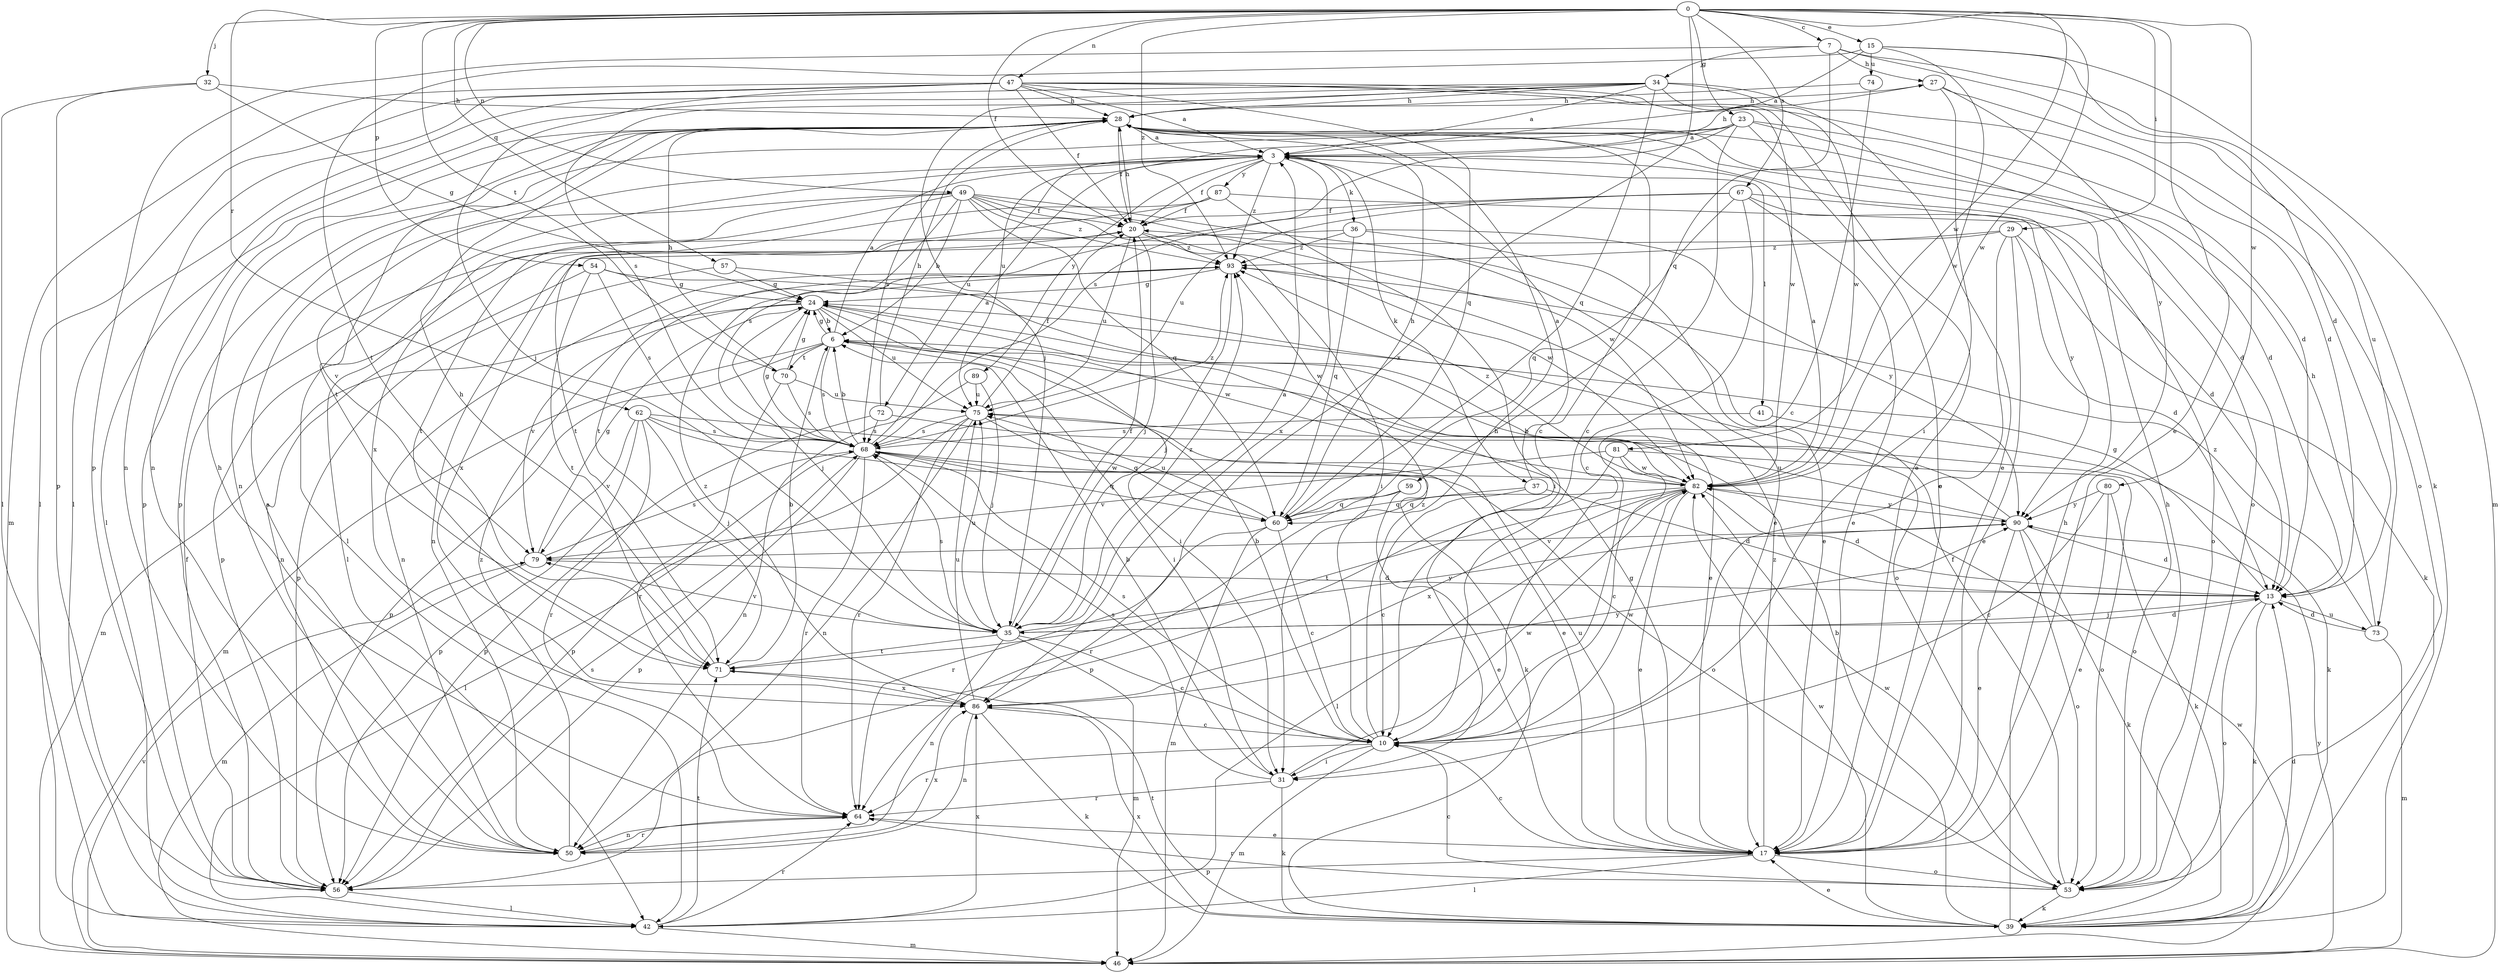 strict digraph  {
0;
3;
6;
7;
10;
13;
15;
17;
20;
23;
24;
27;
28;
29;
31;
32;
34;
35;
36;
37;
39;
41;
42;
46;
47;
49;
50;
53;
54;
56;
57;
59;
60;
62;
64;
67;
68;
70;
71;
72;
73;
74;
75;
79;
80;
81;
82;
86;
87;
89;
90;
93;
0 -> 7  [label=c];
0 -> 15  [label=e];
0 -> 17  [label=e];
0 -> 20  [label=f];
0 -> 23  [label=g];
0 -> 29  [label=i];
0 -> 32  [label=j];
0 -> 47  [label=n];
0 -> 49  [label=n];
0 -> 54  [label=p];
0 -> 57  [label=q];
0 -> 62  [label=r];
0 -> 67  [label=s];
0 -> 70  [label=t];
0 -> 80  [label=w];
0 -> 81  [label=w];
0 -> 82  [label=w];
0 -> 86  [label=x];
0 -> 93  [label=z];
3 -> 20  [label=f];
3 -> 27  [label=h];
3 -> 36  [label=k];
3 -> 37  [label=k];
3 -> 41  [label=l];
3 -> 42  [label=l];
3 -> 72  [label=u];
3 -> 86  [label=x];
3 -> 87  [label=y];
3 -> 89  [label=y];
3 -> 93  [label=z];
6 -> 3  [label=a];
6 -> 24  [label=g];
6 -> 31  [label=i];
6 -> 46  [label=m];
6 -> 56  [label=p];
6 -> 68  [label=s];
6 -> 70  [label=t];
7 -> 27  [label=h];
7 -> 34  [label=j];
7 -> 39  [label=k];
7 -> 56  [label=p];
7 -> 59  [label=q];
7 -> 73  [label=u];
10 -> 6  [label=b];
10 -> 28  [label=h];
10 -> 31  [label=i];
10 -> 46  [label=m];
10 -> 64  [label=r];
10 -> 68  [label=s];
10 -> 82  [label=w];
10 -> 93  [label=z];
13 -> 24  [label=g];
13 -> 35  [label=j];
13 -> 39  [label=k];
13 -> 53  [label=o];
13 -> 73  [label=u];
15 -> 3  [label=a];
15 -> 13  [label=d];
15 -> 46  [label=m];
15 -> 71  [label=t];
15 -> 74  [label=u];
15 -> 82  [label=w];
17 -> 10  [label=c];
17 -> 24  [label=g];
17 -> 42  [label=l];
17 -> 53  [label=o];
17 -> 56  [label=p];
17 -> 75  [label=u];
17 -> 93  [label=z];
20 -> 28  [label=h];
20 -> 35  [label=j];
20 -> 75  [label=u];
20 -> 82  [label=w];
20 -> 86  [label=x];
20 -> 93  [label=z];
23 -> 3  [label=a];
23 -> 10  [label=c];
23 -> 13  [label=d];
23 -> 17  [label=e];
23 -> 53  [label=o];
23 -> 56  [label=p];
23 -> 68  [label=s];
23 -> 75  [label=u];
24 -> 6  [label=b];
24 -> 17  [label=e];
24 -> 31  [label=i];
24 -> 35  [label=j];
24 -> 46  [label=m];
24 -> 75  [label=u];
24 -> 79  [label=v];
24 -> 82  [label=w];
27 -> 28  [label=h];
27 -> 31  [label=i];
27 -> 53  [label=o];
27 -> 90  [label=y];
28 -> 3  [label=a];
28 -> 10  [label=c];
28 -> 13  [label=d];
28 -> 20  [label=f];
28 -> 42  [label=l];
28 -> 50  [label=n];
28 -> 56  [label=p];
28 -> 68  [label=s];
28 -> 71  [label=t];
29 -> 10  [label=c];
29 -> 13  [label=d];
29 -> 17  [label=e];
29 -> 39  [label=k];
29 -> 50  [label=n];
29 -> 93  [label=z];
31 -> 6  [label=b];
31 -> 39  [label=k];
31 -> 64  [label=r];
31 -> 68  [label=s];
31 -> 82  [label=w];
32 -> 24  [label=g];
32 -> 28  [label=h];
32 -> 42  [label=l];
32 -> 56  [label=p];
34 -> 3  [label=a];
34 -> 13  [label=d];
34 -> 17  [label=e];
34 -> 28  [label=h];
34 -> 35  [label=j];
34 -> 42  [label=l];
34 -> 50  [label=n];
34 -> 60  [label=q];
34 -> 68  [label=s];
34 -> 82  [label=w];
35 -> 3  [label=a];
35 -> 10  [label=c];
35 -> 13  [label=d];
35 -> 20  [label=f];
35 -> 46  [label=m];
35 -> 50  [label=n];
35 -> 68  [label=s];
35 -> 71  [label=t];
35 -> 75  [label=u];
35 -> 79  [label=v];
35 -> 90  [label=y];
35 -> 93  [label=z];
36 -> 17  [label=e];
36 -> 56  [label=p];
36 -> 60  [label=q];
36 -> 90  [label=y];
36 -> 93  [label=z];
37 -> 3  [label=a];
37 -> 10  [label=c];
37 -> 13  [label=d];
37 -> 60  [label=q];
39 -> 6  [label=b];
39 -> 13  [label=d];
39 -> 17  [label=e];
39 -> 28  [label=h];
39 -> 71  [label=t];
39 -> 82  [label=w];
39 -> 86  [label=x];
41 -> 39  [label=k];
41 -> 68  [label=s];
42 -> 46  [label=m];
42 -> 64  [label=r];
42 -> 71  [label=t];
42 -> 86  [label=x];
46 -> 79  [label=v];
46 -> 82  [label=w];
46 -> 90  [label=y];
47 -> 3  [label=a];
47 -> 13  [label=d];
47 -> 17  [label=e];
47 -> 20  [label=f];
47 -> 28  [label=h];
47 -> 35  [label=j];
47 -> 42  [label=l];
47 -> 46  [label=m];
47 -> 50  [label=n];
47 -> 60  [label=q];
47 -> 82  [label=w];
49 -> 6  [label=b];
49 -> 17  [label=e];
49 -> 20  [label=f];
49 -> 31  [label=i];
49 -> 60  [label=q];
49 -> 68  [label=s];
49 -> 71  [label=t];
49 -> 79  [label=v];
49 -> 82  [label=w];
49 -> 86  [label=x];
49 -> 93  [label=z];
50 -> 3  [label=a];
50 -> 64  [label=r];
50 -> 86  [label=x];
50 -> 93  [label=z];
53 -> 10  [label=c];
53 -> 20  [label=f];
53 -> 28  [label=h];
53 -> 39  [label=k];
53 -> 64  [label=r];
53 -> 82  [label=w];
54 -> 24  [label=g];
54 -> 50  [label=n];
54 -> 53  [label=o];
54 -> 68  [label=s];
54 -> 71  [label=t];
56 -> 20  [label=f];
56 -> 42  [label=l];
56 -> 68  [label=s];
57 -> 24  [label=g];
57 -> 56  [label=p];
57 -> 82  [label=w];
59 -> 17  [label=e];
59 -> 60  [label=q];
59 -> 64  [label=r];
60 -> 10  [label=c];
60 -> 28  [label=h];
60 -> 46  [label=m];
60 -> 64  [label=r];
60 -> 75  [label=u];
62 -> 17  [label=e];
62 -> 35  [label=j];
62 -> 39  [label=k];
62 -> 56  [label=p];
62 -> 64  [label=r];
62 -> 68  [label=s];
62 -> 79  [label=v];
64 -> 17  [label=e];
64 -> 28  [label=h];
64 -> 50  [label=n];
67 -> 10  [label=c];
67 -> 17  [label=e];
67 -> 20  [label=f];
67 -> 53  [label=o];
67 -> 60  [label=q];
67 -> 71  [label=t];
67 -> 75  [label=u];
67 -> 90  [label=y];
68 -> 3  [label=a];
68 -> 6  [label=b];
68 -> 24  [label=g];
68 -> 42  [label=l];
68 -> 53  [label=o];
68 -> 56  [label=p];
68 -> 60  [label=q];
68 -> 64  [label=r];
68 -> 82  [label=w];
68 -> 93  [label=z];
70 -> 24  [label=g];
70 -> 28  [label=h];
70 -> 64  [label=r];
70 -> 68  [label=s];
70 -> 75  [label=u];
71 -> 6  [label=b];
71 -> 28  [label=h];
71 -> 86  [label=x];
72 -> 28  [label=h];
72 -> 53  [label=o];
72 -> 56  [label=p];
72 -> 68  [label=s];
73 -> 13  [label=d];
73 -> 28  [label=h];
73 -> 46  [label=m];
73 -> 93  [label=z];
74 -> 10  [label=c];
74 -> 28  [label=h];
75 -> 20  [label=f];
75 -> 50  [label=n];
75 -> 56  [label=p];
75 -> 60  [label=q];
75 -> 64  [label=r];
75 -> 68  [label=s];
79 -> 13  [label=d];
79 -> 24  [label=g];
79 -> 46  [label=m];
79 -> 68  [label=s];
80 -> 10  [label=c];
80 -> 17  [label=e];
80 -> 39  [label=k];
80 -> 90  [label=y];
81 -> 10  [label=c];
81 -> 53  [label=o];
81 -> 56  [label=p];
81 -> 79  [label=v];
81 -> 82  [label=w];
82 -> 3  [label=a];
82 -> 13  [label=d];
82 -> 17  [label=e];
82 -> 42  [label=l];
82 -> 60  [label=q];
82 -> 71  [label=t];
82 -> 86  [label=x];
82 -> 90  [label=y];
82 -> 93  [label=z];
86 -> 10  [label=c];
86 -> 39  [label=k];
86 -> 50  [label=n];
86 -> 75  [label=u];
86 -> 90  [label=y];
86 -> 93  [label=z];
87 -> 13  [label=d];
87 -> 20  [label=f];
87 -> 31  [label=i];
87 -> 42  [label=l];
87 -> 71  [label=t];
89 -> 35  [label=j];
89 -> 50  [label=n];
89 -> 75  [label=u];
90 -> 6  [label=b];
90 -> 13  [label=d];
90 -> 17  [label=e];
90 -> 39  [label=k];
90 -> 53  [label=o];
90 -> 75  [label=u];
90 -> 79  [label=v];
93 -> 24  [label=g];
93 -> 35  [label=j];
93 -> 50  [label=n];
}
